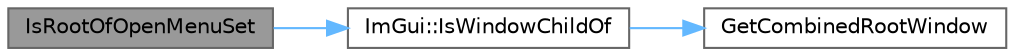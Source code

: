 digraph "IsRootOfOpenMenuSet"
{
 // LATEX_PDF_SIZE
  bgcolor="transparent";
  edge [fontname=Helvetica,fontsize=10,labelfontname=Helvetica,labelfontsize=10];
  node [fontname=Helvetica,fontsize=10,shape=box,height=0.2,width=0.4];
  rankdir="LR";
  Node1 [id="Node000001",label="IsRootOfOpenMenuSet",height=0.2,width=0.4,color="gray40", fillcolor="grey60", style="filled", fontcolor="black",tooltip=" "];
  Node1 -> Node2 [id="edge3_Node000001_Node000002",color="steelblue1",style="solid",tooltip=" "];
  Node2 [id="Node000002",label="ImGui::IsWindowChildOf",height=0.2,width=0.4,color="grey40", fillcolor="white", style="filled",URL="$namespace_im_gui.html#a9ac223b9e17540da02c233d29914689d",tooltip=" "];
  Node2 -> Node3 [id="edge4_Node000002_Node000003",color="steelblue1",style="solid",tooltip=" "];
  Node3 [id="Node000003",label="GetCombinedRootWindow",height=0.2,width=0.4,color="grey40", fillcolor="white", style="filled",URL="$imgui_8cpp.html#a2e83689d96690f83f8eb8373bc00e18c",tooltip=" "];
}
